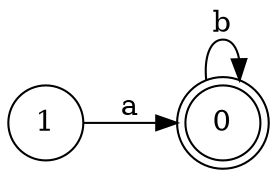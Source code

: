 digraph MIN_DFA {
	0 [shape=doublecircle]
	0 -> 0 [label=b]
	1 [shape=circle]
	1 -> 0 [label=a]
	rankdir=LR
}
